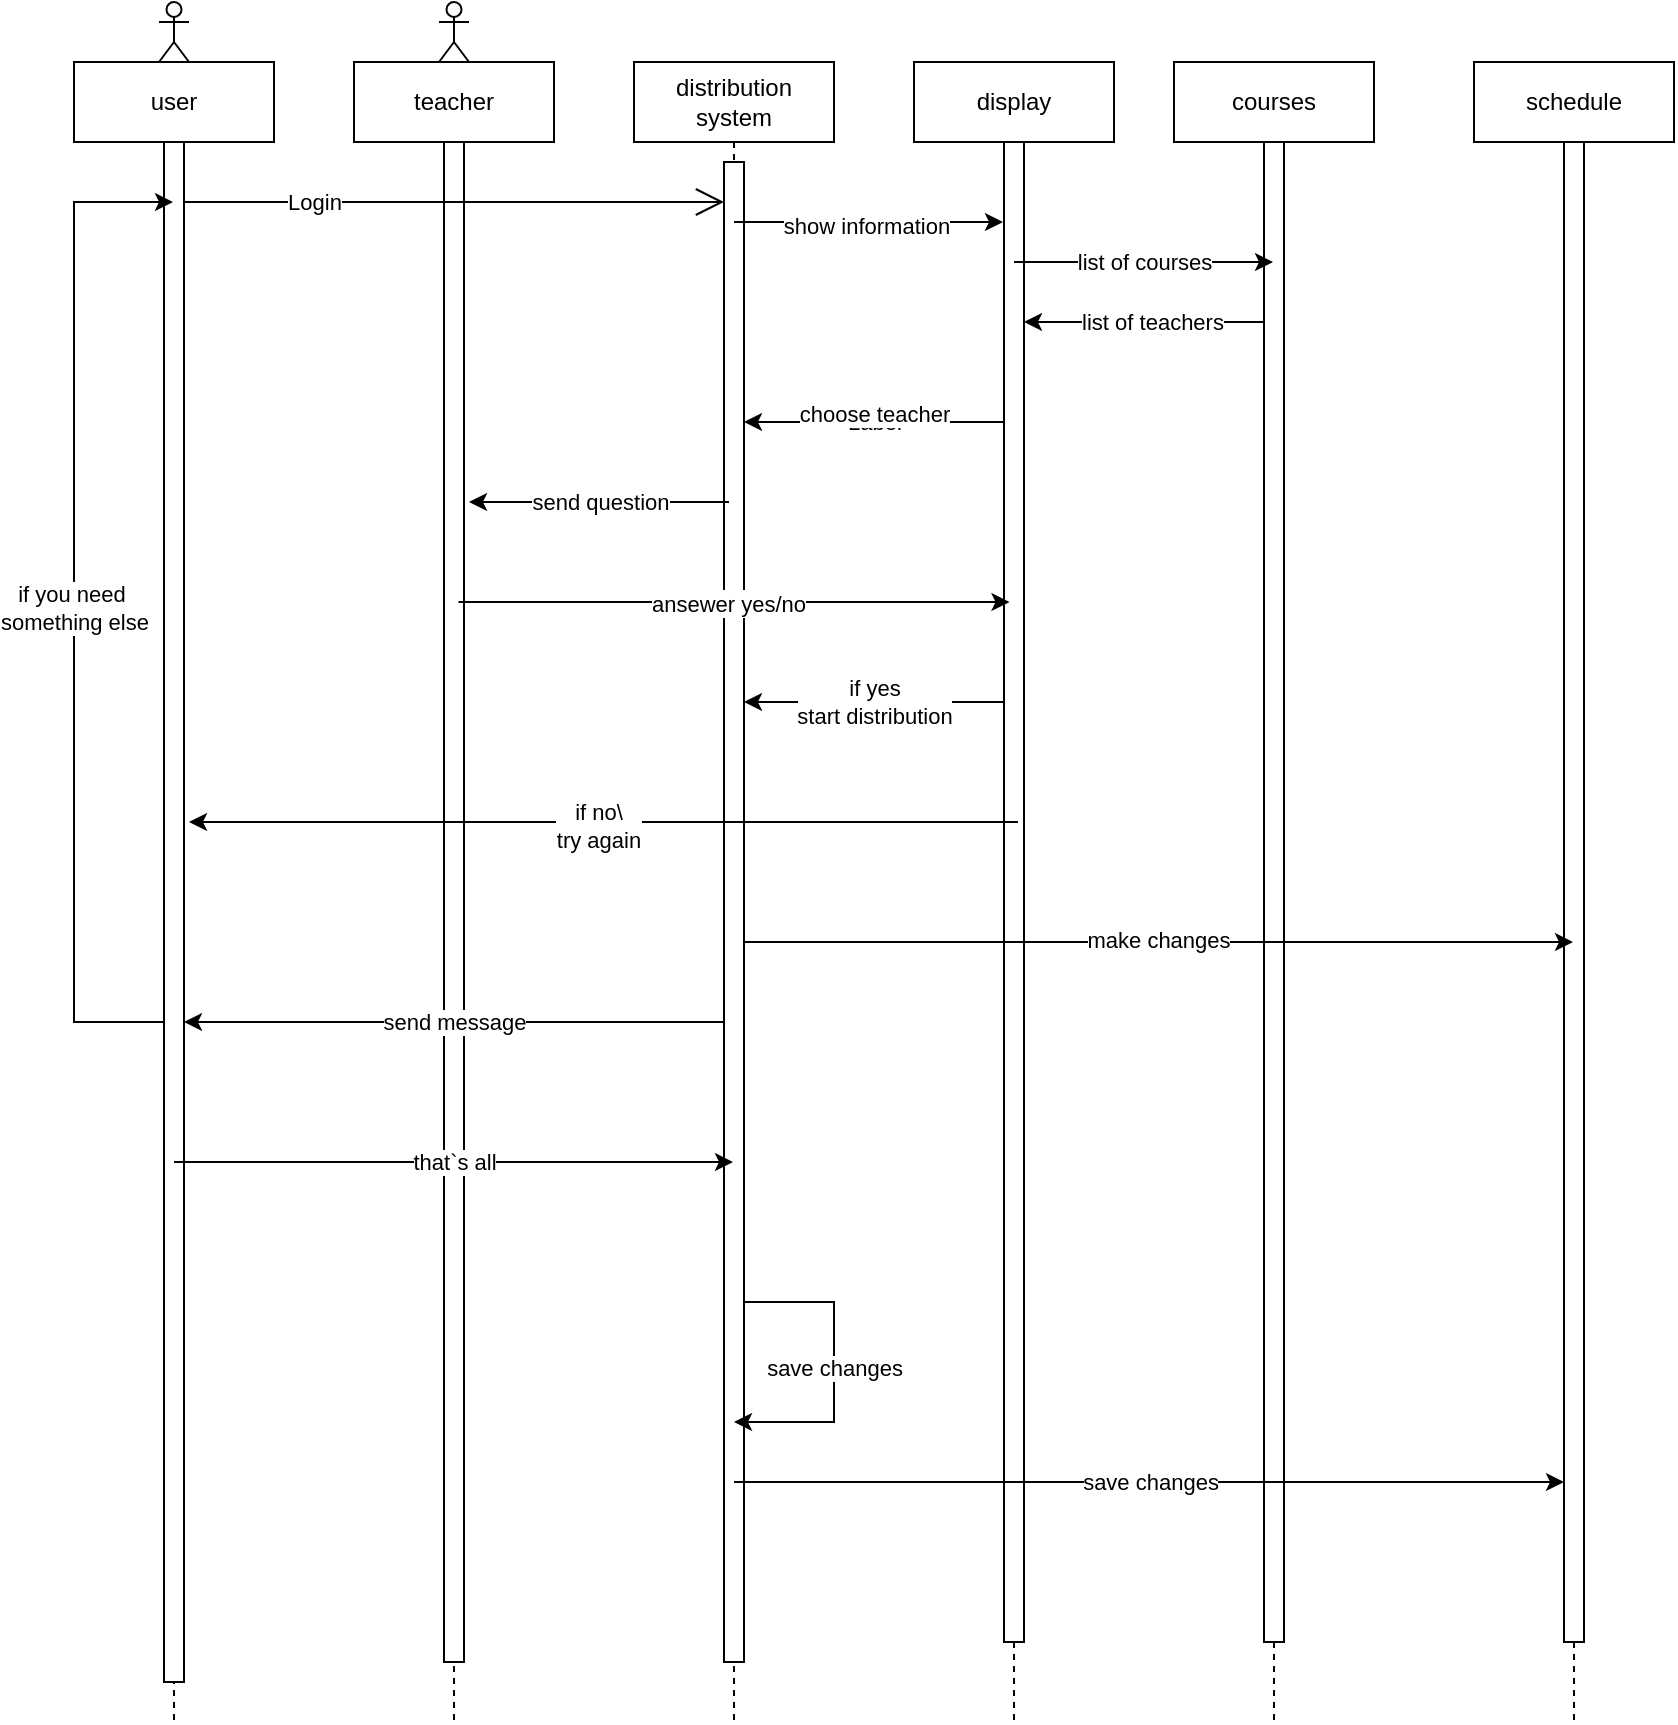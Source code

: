 <mxfile version="24.2.1" type="device">
  <diagram name="Page-1" id="2YBvvXClWsGukQMizWep">
    <mxGraphModel dx="2555" dy="806" grid="1" gridSize="10" guides="1" tooltips="1" connect="1" arrows="1" fold="1" page="1" pageScale="1" pageWidth="1169" pageHeight="827" math="0" shadow="0">
      <root>
        <mxCell id="0" />
        <mxCell id="1" parent="0" />
        <mxCell id="aM9ryv3xv72pqoxQDRHE-1" value="user" style="shape=umlLifeline;perimeter=lifelinePerimeter;whiteSpace=wrap;html=1;container=0;dropTarget=0;collapsible=0;recursiveResize=0;outlineConnect=0;portConstraint=eastwest;newEdgeStyle={&quot;edgeStyle&quot;:&quot;elbowEdgeStyle&quot;,&quot;elbow&quot;:&quot;vertical&quot;,&quot;curved&quot;:0,&quot;rounded&quot;:0};" parent="1" vertex="1">
          <mxGeometry x="20" y="40" width="100" height="830" as="geometry" />
        </mxCell>
        <mxCell id="aM9ryv3xv72pqoxQDRHE-2" value="" style="html=1;points=[];perimeter=orthogonalPerimeter;outlineConnect=0;targetShapes=umlLifeline;portConstraint=eastwest;newEdgeStyle={&quot;edgeStyle&quot;:&quot;elbowEdgeStyle&quot;,&quot;elbow&quot;:&quot;vertical&quot;,&quot;curved&quot;:0,&quot;rounded&quot;:0};" parent="aM9ryv3xv72pqoxQDRHE-1" vertex="1">
          <mxGeometry x="45" y="40" width="10" height="770" as="geometry" />
        </mxCell>
        <mxCell id="t-6NdTUSjXpZ9V8EFRwM-35" value="" style="endArrow=classic;html=1;rounded=0;" edge="1" parent="aM9ryv3xv72pqoxQDRHE-1" source="aM9ryv3xv72pqoxQDRHE-2" target="aM9ryv3xv72pqoxQDRHE-1">
          <mxGeometry relative="1" as="geometry">
            <mxPoint x="82.5" y="520" as="sourcePoint" />
            <mxPoint x="182.5" y="520" as="targetPoint" />
            <Array as="points">
              <mxPoint y="480" />
              <mxPoint y="70" />
            </Array>
          </mxGeometry>
        </mxCell>
        <mxCell id="t-6NdTUSjXpZ9V8EFRwM-36" value="if you need&amp;nbsp;&lt;div&gt;something else&lt;/div&gt;" style="edgeLabel;resizable=0;html=1;;align=center;verticalAlign=middle;" connectable="0" vertex="1" parent="t-6NdTUSjXpZ9V8EFRwM-35">
          <mxGeometry relative="1" as="geometry" />
        </mxCell>
        <mxCell id="aM9ryv3xv72pqoxQDRHE-5" value="distribution system" style="shape=umlLifeline;perimeter=lifelinePerimeter;whiteSpace=wrap;html=1;container=0;dropTarget=0;collapsible=0;recursiveResize=0;outlineConnect=0;portConstraint=eastwest;newEdgeStyle={&quot;edgeStyle&quot;:&quot;elbowEdgeStyle&quot;,&quot;elbow&quot;:&quot;vertical&quot;,&quot;curved&quot;:0,&quot;rounded&quot;:0};" parent="1" vertex="1">
          <mxGeometry x="300" y="40" width="100" height="830" as="geometry" />
        </mxCell>
        <mxCell id="aM9ryv3xv72pqoxQDRHE-6" value="" style="html=1;points=[];perimeter=orthogonalPerimeter;outlineConnect=0;targetShapes=umlLifeline;portConstraint=eastwest;newEdgeStyle={&quot;edgeStyle&quot;:&quot;elbowEdgeStyle&quot;,&quot;elbow&quot;:&quot;vertical&quot;,&quot;curved&quot;:0,&quot;rounded&quot;:0};" parent="aM9ryv3xv72pqoxQDRHE-5" vertex="1">
          <mxGeometry x="45" y="50" width="10" height="750" as="geometry" />
        </mxCell>
        <mxCell id="t-6NdTUSjXpZ9V8EFRwM-43" value="" style="endArrow=classic;html=1;rounded=0;" edge="1" parent="aM9ryv3xv72pqoxQDRHE-5" source="aM9ryv3xv72pqoxQDRHE-6" target="aM9ryv3xv72pqoxQDRHE-5">
          <mxGeometry relative="1" as="geometry">
            <mxPoint x="40" y="610" as="sourcePoint" />
            <mxPoint x="40" y="630" as="targetPoint" />
            <Array as="points">
              <mxPoint x="100" y="620" />
              <mxPoint x="100" y="680" />
              <mxPoint x="90" y="680" />
            </Array>
          </mxGeometry>
        </mxCell>
        <mxCell id="t-6NdTUSjXpZ9V8EFRwM-44" value="save changes" style="edgeLabel;resizable=0;html=1;;align=center;verticalAlign=middle;" connectable="0" vertex="1" parent="t-6NdTUSjXpZ9V8EFRwM-43">
          <mxGeometry relative="1" as="geometry" />
        </mxCell>
        <mxCell id="leyM3UwxG29daaq_dMPx-2" value="display" style="shape=umlLifeline;perimeter=lifelinePerimeter;whiteSpace=wrap;html=1;container=0;dropTarget=0;collapsible=0;recursiveResize=0;outlineConnect=0;portConstraint=eastwest;newEdgeStyle={&quot;edgeStyle&quot;:&quot;elbowEdgeStyle&quot;,&quot;elbow&quot;:&quot;vertical&quot;,&quot;curved&quot;:0,&quot;rounded&quot;:0};" parent="1" vertex="1">
          <mxGeometry x="440" y="40" width="100" height="830" as="geometry" />
        </mxCell>
        <mxCell id="W4dHEYMce6fab20LzVwQ-41" value="" style="html=1;points=[];perimeter=orthogonalPerimeter;outlineConnect=0;targetShapes=umlLifeline;portConstraint=eastwest;newEdgeStyle={&quot;edgeStyle&quot;:&quot;elbowEdgeStyle&quot;,&quot;elbow&quot;:&quot;vertical&quot;,&quot;curved&quot;:0,&quot;rounded&quot;:0};" parent="leyM3UwxG29daaq_dMPx-2" vertex="1">
          <mxGeometry x="45" y="40" width="10" height="750" as="geometry" />
        </mxCell>
        <mxCell id="leyM3UwxG29daaq_dMPx-14" value="teacher" style="shape=umlLifeline;perimeter=lifelinePerimeter;whiteSpace=wrap;html=1;container=0;dropTarget=0;collapsible=0;recursiveResize=0;outlineConnect=0;portConstraint=eastwest;newEdgeStyle={&quot;edgeStyle&quot;:&quot;elbowEdgeStyle&quot;,&quot;elbow&quot;:&quot;vertical&quot;,&quot;curved&quot;:0,&quot;rounded&quot;:0};" parent="1" vertex="1">
          <mxGeometry x="160" y="40" width="100" height="830" as="geometry" />
        </mxCell>
        <mxCell id="leyM3UwxG29daaq_dMPx-15" value="" style="html=1;points=[];perimeter=orthogonalPerimeter;outlineConnect=0;targetShapes=umlLifeline;portConstraint=eastwest;newEdgeStyle={&quot;edgeStyle&quot;:&quot;elbowEdgeStyle&quot;,&quot;elbow&quot;:&quot;vertical&quot;,&quot;curved&quot;:0,&quot;rounded&quot;:0};" parent="leyM3UwxG29daaq_dMPx-14" vertex="1">
          <mxGeometry x="45" y="40" width="10" height="760" as="geometry" />
        </mxCell>
        <mxCell id="kkPYTB5MQU87AL9YrGFO-1" value="" style="endArrow=open;endFill=1;endSize=12;html=1;rounded=0;" parent="1" edge="1">
          <mxGeometry width="160" relative="1" as="geometry">
            <mxPoint x="75" y="110.0" as="sourcePoint" />
            <mxPoint x="345" y="110" as="targetPoint" />
            <Array as="points">
              <mxPoint x="260" y="110" />
            </Array>
          </mxGeometry>
        </mxCell>
        <mxCell id="kkPYTB5MQU87AL9YrGFO-2" value="Login" style="edgeLabel;html=1;align=center;verticalAlign=middle;resizable=0;points=[];" parent="kkPYTB5MQU87AL9YrGFO-1" vertex="1" connectable="0">
          <mxGeometry x="-0.178" relative="1" as="geometry">
            <mxPoint x="-46" as="offset" />
          </mxGeometry>
        </mxCell>
        <mxCell id="kkPYTB5MQU87AL9YrGFO-5" value="" style="shape=umlActor;verticalLabelPosition=bottom;verticalAlign=top;html=1;" parent="1" vertex="1">
          <mxGeometry x="62.5" y="10" width="15" height="30" as="geometry" />
        </mxCell>
        <mxCell id="kkPYTB5MQU87AL9YrGFO-6" value="" style="shape=umlActor;verticalLabelPosition=bottom;verticalAlign=top;html=1;" parent="1" vertex="1">
          <mxGeometry x="202.5" y="10" width="15" height="30" as="geometry" />
        </mxCell>
        <mxCell id="t-6NdTUSjXpZ9V8EFRwM-1" value="schedule" style="shape=umlLifeline;perimeter=lifelinePerimeter;whiteSpace=wrap;html=1;container=0;dropTarget=0;collapsible=0;recursiveResize=0;outlineConnect=0;portConstraint=eastwest;newEdgeStyle={&quot;edgeStyle&quot;:&quot;elbowEdgeStyle&quot;,&quot;elbow&quot;:&quot;vertical&quot;,&quot;curved&quot;:0,&quot;rounded&quot;:0};" vertex="1" parent="1">
          <mxGeometry x="720" y="40" width="100" height="830" as="geometry" />
        </mxCell>
        <mxCell id="t-6NdTUSjXpZ9V8EFRwM-2" value="" style="html=1;points=[];perimeter=orthogonalPerimeter;outlineConnect=0;targetShapes=umlLifeline;portConstraint=eastwest;newEdgeStyle={&quot;edgeStyle&quot;:&quot;elbowEdgeStyle&quot;,&quot;elbow&quot;:&quot;vertical&quot;,&quot;curved&quot;:0,&quot;rounded&quot;:0};" vertex="1" parent="t-6NdTUSjXpZ9V8EFRwM-1">
          <mxGeometry x="45" y="40" width="10" height="750" as="geometry" />
        </mxCell>
        <mxCell id="t-6NdTUSjXpZ9V8EFRwM-3" value="" style="endArrow=classic;html=1;rounded=0;" edge="1" parent="1">
          <mxGeometry relative="1" as="geometry">
            <mxPoint x="350" y="120" as="sourcePoint" />
            <mxPoint x="484.5" y="120" as="targetPoint" />
          </mxGeometry>
        </mxCell>
        <mxCell id="t-6NdTUSjXpZ9V8EFRwM-4" value="Label" style="edgeLabel;resizable=0;html=1;;align=center;verticalAlign=middle;" connectable="0" vertex="1" parent="t-6NdTUSjXpZ9V8EFRwM-3">
          <mxGeometry relative="1" as="geometry" />
        </mxCell>
        <mxCell id="t-6NdTUSjXpZ9V8EFRwM-5" value="show information" style="edgeLabel;html=1;align=center;verticalAlign=middle;resizable=0;points=[];" vertex="1" connectable="0" parent="t-6NdTUSjXpZ9V8EFRwM-3">
          <mxGeometry x="-0.019" y="-2" relative="1" as="geometry">
            <mxPoint as="offset" />
          </mxGeometry>
        </mxCell>
        <mxCell id="t-6NdTUSjXpZ9V8EFRwM-6" value="" style="endArrow=classic;html=1;rounded=0;" edge="1" parent="1">
          <mxGeometry relative="1" as="geometry">
            <mxPoint x="619.5" y="170" as="sourcePoint" />
            <mxPoint x="495" y="170" as="targetPoint" />
            <Array as="points" />
          </mxGeometry>
        </mxCell>
        <mxCell id="t-6NdTUSjXpZ9V8EFRwM-7" value="Label" style="edgeLabel;resizable=0;html=1;;align=center;verticalAlign=middle;" connectable="0" vertex="1" parent="t-6NdTUSjXpZ9V8EFRwM-6">
          <mxGeometry relative="1" as="geometry" />
        </mxCell>
        <mxCell id="t-6NdTUSjXpZ9V8EFRwM-8" value="list of teachers" style="edgeLabel;html=1;align=center;verticalAlign=middle;resizable=0;points=[];" vertex="1" connectable="0" parent="t-6NdTUSjXpZ9V8EFRwM-6">
          <mxGeometry x="-0.02" relative="1" as="geometry">
            <mxPoint as="offset" />
          </mxGeometry>
        </mxCell>
        <mxCell id="t-6NdTUSjXpZ9V8EFRwM-9" value="" style="endArrow=classic;html=1;rounded=0;" edge="1" parent="1" source="W4dHEYMce6fab20LzVwQ-41" target="aM9ryv3xv72pqoxQDRHE-6">
          <mxGeometry relative="1" as="geometry">
            <mxPoint x="490" y="200" as="sourcePoint" />
            <mxPoint x="210" y="200" as="targetPoint" />
            <Array as="points">
              <mxPoint x="470" y="220" />
            </Array>
          </mxGeometry>
        </mxCell>
        <mxCell id="t-6NdTUSjXpZ9V8EFRwM-10" value="Label" style="edgeLabel;resizable=0;html=1;;align=center;verticalAlign=middle;" connectable="0" vertex="1" parent="t-6NdTUSjXpZ9V8EFRwM-9">
          <mxGeometry relative="1" as="geometry" />
        </mxCell>
        <mxCell id="t-6NdTUSjXpZ9V8EFRwM-11" value="choose teacher" style="edgeLabel;html=1;align=center;verticalAlign=middle;resizable=0;points=[];" vertex="1" connectable="0" parent="t-6NdTUSjXpZ9V8EFRwM-9">
          <mxGeometry x="0.026" y="-4" relative="1" as="geometry">
            <mxPoint x="1" as="offset" />
          </mxGeometry>
        </mxCell>
        <mxCell id="t-6NdTUSjXpZ9V8EFRwM-12" value="courses" style="shape=umlLifeline;perimeter=lifelinePerimeter;whiteSpace=wrap;html=1;container=0;dropTarget=0;collapsible=0;recursiveResize=0;outlineConnect=0;portConstraint=eastwest;newEdgeStyle={&quot;edgeStyle&quot;:&quot;elbowEdgeStyle&quot;,&quot;elbow&quot;:&quot;vertical&quot;,&quot;curved&quot;:0,&quot;rounded&quot;:0};" vertex="1" parent="1">
          <mxGeometry x="570" y="40" width="100" height="830" as="geometry" />
        </mxCell>
        <mxCell id="t-6NdTUSjXpZ9V8EFRwM-13" value="" style="html=1;points=[];perimeter=orthogonalPerimeter;outlineConnect=0;targetShapes=umlLifeline;portConstraint=eastwest;newEdgeStyle={&quot;edgeStyle&quot;:&quot;elbowEdgeStyle&quot;,&quot;elbow&quot;:&quot;vertical&quot;,&quot;curved&quot;:0,&quot;rounded&quot;:0};" vertex="1" parent="t-6NdTUSjXpZ9V8EFRwM-12">
          <mxGeometry x="45" y="40" width="10" height="750" as="geometry" />
        </mxCell>
        <mxCell id="t-6NdTUSjXpZ9V8EFRwM-14" value="list of courses" style="endArrow=classic;html=1;rounded=0;" edge="1" parent="1" source="leyM3UwxG29daaq_dMPx-2">
          <mxGeometry relative="1" as="geometry">
            <mxPoint x="500" y="140" as="sourcePoint" />
            <mxPoint x="619.5" y="140" as="targetPoint" />
          </mxGeometry>
        </mxCell>
        <mxCell id="t-6NdTUSjXpZ9V8EFRwM-17" value="" style="endArrow=classic;html=1;rounded=0;" edge="1" parent="1">
          <mxGeometry relative="1" as="geometry">
            <mxPoint x="347.5" y="260" as="sourcePoint" />
            <mxPoint x="217.5" y="260" as="targetPoint" />
          </mxGeometry>
        </mxCell>
        <mxCell id="t-6NdTUSjXpZ9V8EFRwM-18" value="send question" style="edgeLabel;resizable=0;html=1;;align=center;verticalAlign=middle;" connectable="0" vertex="1" parent="t-6NdTUSjXpZ9V8EFRwM-17">
          <mxGeometry relative="1" as="geometry" />
        </mxCell>
        <mxCell id="t-6NdTUSjXpZ9V8EFRwM-20" value="" style="endArrow=classic;html=1;rounded=0;" edge="1" parent="1">
          <mxGeometry relative="1" as="geometry">
            <mxPoint x="212.25" y="310" as="sourcePoint" />
            <mxPoint x="487.75" y="310" as="targetPoint" />
          </mxGeometry>
        </mxCell>
        <mxCell id="t-6NdTUSjXpZ9V8EFRwM-21" value="Label" style="edgeLabel;resizable=0;html=1;;align=center;verticalAlign=middle;" connectable="0" vertex="1" parent="t-6NdTUSjXpZ9V8EFRwM-20">
          <mxGeometry relative="1" as="geometry" />
        </mxCell>
        <mxCell id="t-6NdTUSjXpZ9V8EFRwM-22" value="ansewer yes/no" style="edgeLabel;html=1;align=center;verticalAlign=middle;resizable=0;points=[];" vertex="1" connectable="0" parent="t-6NdTUSjXpZ9V8EFRwM-20">
          <mxGeometry x="-0.022" y="-1" relative="1" as="geometry">
            <mxPoint as="offset" />
          </mxGeometry>
        </mxCell>
        <mxCell id="t-6NdTUSjXpZ9V8EFRwM-23" value="" style="endArrow=classic;html=1;rounded=0;" edge="1" parent="1">
          <mxGeometry relative="1" as="geometry">
            <mxPoint x="485" y="360" as="sourcePoint" />
            <mxPoint x="355" y="360" as="targetPoint" />
          </mxGeometry>
        </mxCell>
        <mxCell id="t-6NdTUSjXpZ9V8EFRwM-24" value="if yes&lt;div&gt;start distribution&lt;/div&gt;" style="edgeLabel;resizable=0;html=1;;align=center;verticalAlign=middle;" connectable="0" vertex="1" parent="t-6NdTUSjXpZ9V8EFRwM-23">
          <mxGeometry relative="1" as="geometry" />
        </mxCell>
        <mxCell id="t-6NdTUSjXpZ9V8EFRwM-25" value="" style="endArrow=classic;html=1;rounded=0;" edge="1" parent="1">
          <mxGeometry relative="1" as="geometry">
            <mxPoint x="492" y="420" as="sourcePoint" />
            <mxPoint x="77.5" y="420" as="targetPoint" />
          </mxGeometry>
        </mxCell>
        <mxCell id="t-6NdTUSjXpZ9V8EFRwM-26" value="Label" style="edgeLabel;resizable=0;html=1;;align=center;verticalAlign=middle;" connectable="0" vertex="1" parent="t-6NdTUSjXpZ9V8EFRwM-25">
          <mxGeometry relative="1" as="geometry" />
        </mxCell>
        <mxCell id="t-6NdTUSjXpZ9V8EFRwM-27" value="if" style="edgeLabel;html=1;align=center;verticalAlign=middle;resizable=0;points=[];" vertex="1" connectable="0" parent="t-6NdTUSjXpZ9V8EFRwM-25">
          <mxGeometry x="0.013" y="4" relative="1" as="geometry">
            <mxPoint as="offset" />
          </mxGeometry>
        </mxCell>
        <mxCell id="t-6NdTUSjXpZ9V8EFRwM-28" value="if no\&lt;div&gt;try again&lt;/div&gt;" style="edgeLabel;html=1;align=center;verticalAlign=middle;resizable=0;points=[];" vertex="1" connectable="0" parent="t-6NdTUSjXpZ9V8EFRwM-25">
          <mxGeometry x="0.013" y="2" relative="1" as="geometry">
            <mxPoint as="offset" />
          </mxGeometry>
        </mxCell>
        <mxCell id="t-6NdTUSjXpZ9V8EFRwM-29" value="" style="endArrow=classic;html=1;rounded=0;" edge="1" parent="1">
          <mxGeometry relative="1" as="geometry">
            <mxPoint x="355" y="480" as="sourcePoint" />
            <mxPoint x="769.5" y="480" as="targetPoint" />
            <Array as="points">
              <mxPoint x="440" y="480" />
            </Array>
          </mxGeometry>
        </mxCell>
        <mxCell id="t-6NdTUSjXpZ9V8EFRwM-30" value="Label" style="edgeLabel;resizable=0;html=1;;align=center;verticalAlign=middle;" connectable="0" vertex="1" parent="t-6NdTUSjXpZ9V8EFRwM-29">
          <mxGeometry relative="1" as="geometry" />
        </mxCell>
        <mxCell id="t-6NdTUSjXpZ9V8EFRwM-31" value="make changes" style="edgeLabel;html=1;align=center;verticalAlign=middle;resizable=0;points=[];" vertex="1" connectable="0" parent="t-6NdTUSjXpZ9V8EFRwM-29">
          <mxGeometry x="-0.001" y="1" relative="1" as="geometry">
            <mxPoint as="offset" />
          </mxGeometry>
        </mxCell>
        <mxCell id="t-6NdTUSjXpZ9V8EFRwM-32" value="send message" style="endArrow=classic;html=1;rounded=0;" edge="1" parent="1">
          <mxGeometry relative="1" as="geometry">
            <mxPoint x="345" y="520" as="sourcePoint" />
            <mxPoint x="75" y="520" as="targetPoint" />
          </mxGeometry>
        </mxCell>
        <mxCell id="t-6NdTUSjXpZ9V8EFRwM-37" value="" style="endArrow=classic;html=1;rounded=0;" edge="1" parent="1" target="aM9ryv3xv72pqoxQDRHE-5">
          <mxGeometry relative="1" as="geometry">
            <mxPoint x="70" y="590" as="sourcePoint" />
            <mxPoint x="170" y="590" as="targetPoint" />
          </mxGeometry>
        </mxCell>
        <mxCell id="t-6NdTUSjXpZ9V8EFRwM-38" value="that`s all" style="edgeLabel;resizable=0;html=1;;align=center;verticalAlign=middle;" connectable="0" vertex="1" parent="t-6NdTUSjXpZ9V8EFRwM-37">
          <mxGeometry relative="1" as="geometry" />
        </mxCell>
        <mxCell id="t-6NdTUSjXpZ9V8EFRwM-41" value="" style="endArrow=classic;html=1;rounded=0;" edge="1" parent="1">
          <mxGeometry relative="1" as="geometry">
            <mxPoint x="350" y="750" as="sourcePoint" />
            <mxPoint x="765" y="750" as="targetPoint" />
            <Array as="points">
              <mxPoint x="660" y="750" />
            </Array>
          </mxGeometry>
        </mxCell>
        <mxCell id="t-6NdTUSjXpZ9V8EFRwM-42" value="save changes" style="edgeLabel;resizable=0;html=1;;align=center;verticalAlign=middle;" connectable="0" vertex="1" parent="t-6NdTUSjXpZ9V8EFRwM-41">
          <mxGeometry relative="1" as="geometry" />
        </mxCell>
      </root>
    </mxGraphModel>
  </diagram>
</mxfile>
